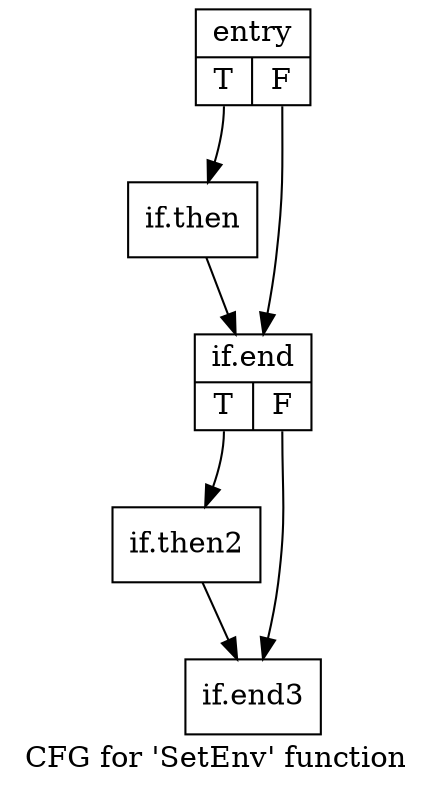 digraph "CFG for 'SetEnv' function" {
	label="CFG for 'SetEnv' function";

	Node0x1c20cb0 [shape=record,label="{entry|{<s0>T|<s1>F}}"];
	Node0x1c20cb0:s0 -> Node0x1c210b0;
	Node0x1c20cb0:s1 -> Node0x1c21180;
	Node0x1c210b0 [shape=record,label="{if.then}"];
	Node0x1c210b0 -> Node0x1c21180;
	Node0x1c21180 [shape=record,label="{if.end|{<s0>T|<s1>F}}"];
	Node0x1c21180:s0 -> Node0x1c215e0;
	Node0x1c21180:s1 -> Node0x1c20bf0;
	Node0x1c215e0 [shape=record,label="{if.then2}"];
	Node0x1c215e0 -> Node0x1c20bf0;
	Node0x1c20bf0 [shape=record,label="{if.end3}"];
}
